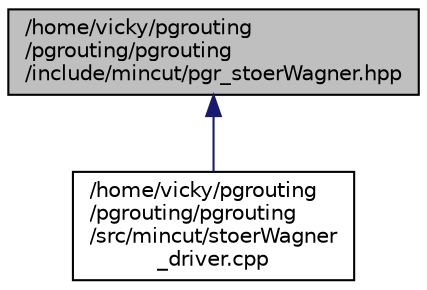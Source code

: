 digraph "/home/vicky/pgrouting/pgrouting/pgrouting/include/mincut/pgr_stoerWagner.hpp"
{
  edge [fontname="Helvetica",fontsize="10",labelfontname="Helvetica",labelfontsize="10"];
  node [fontname="Helvetica",fontsize="10",shape=record];
  Node1 [label="/home/vicky/pgrouting\l/pgrouting/pgrouting\l/include/mincut/pgr_stoerWagner.hpp",height=0.2,width=0.4,color="black", fillcolor="grey75", style="filled", fontcolor="black"];
  Node1 -> Node2 [dir="back",color="midnightblue",fontsize="10",style="solid",fontname="Helvetica"];
  Node2 [label="/home/vicky/pgrouting\l/pgrouting/pgrouting\l/src/mincut/stoerWagner\l_driver.cpp",height=0.2,width=0.4,color="black", fillcolor="white", style="filled",URL="$stoerWagner__driver_8cpp.html"];
}
